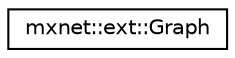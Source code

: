 digraph "Graphical Class Hierarchy"
{
 // LATEX_PDF_SIZE
  edge [fontname="Helvetica",fontsize="10",labelfontname="Helvetica",labelfontsize="10"];
  node [fontname="Helvetica",fontsize="10",shape=record];
  rankdir="LR";
  Node0 [label="mxnet::ext::Graph",height=0.2,width=0.4,color="black", fillcolor="white", style="filled",URL="$classmxnet_1_1ext_1_1Graph.html",tooltip=" "];
}
